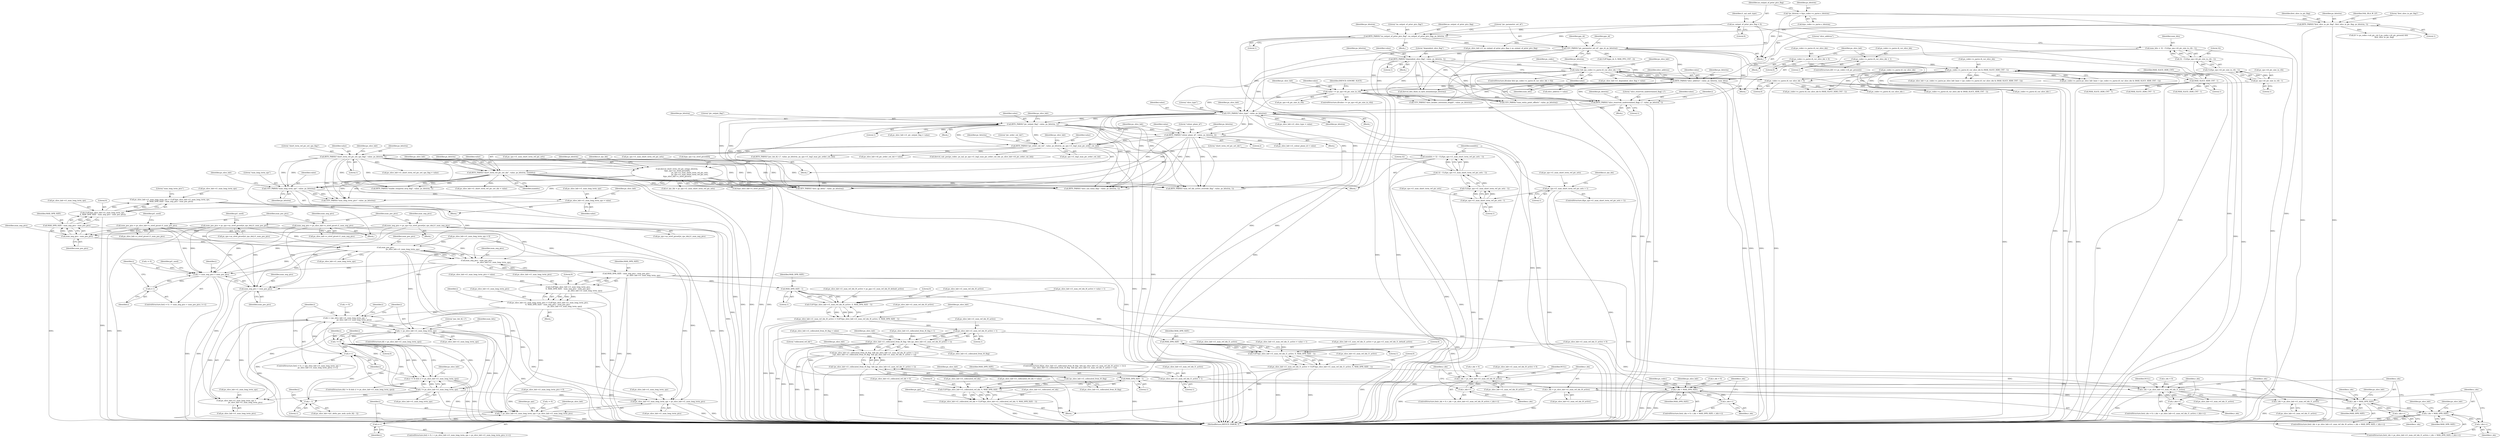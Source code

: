 digraph "0_Android_a1424724a00d62ac5efa0e27953eed66850d662f@integer" {
"1000843" [label="(Call,ps_slice_hdr->i1_num_long_term_sps = CLIP3(ps_slice_hdr->i1_num_long_term_sps,\n 0, MAX_DPB_SIZE - num_neg_pics - num_pos_pics))"];
"1000847" [label="(Call,CLIP3(ps_slice_hdr->i1_num_long_term_sps,\n 0, MAX_DPB_SIZE - num_neg_pics - num_pos_pics))"];
"1000838" [label="(Call,ps_slice_hdr->i1_num_long_term_sps = value)"];
"1000834" [label="(Call,UEV_PARSE(\"num_long_term_sps\", value, ps_bitstrm))"];
"1000734" [label="(Call,BITS_PARSE(\"short_term_ref_pic_set_idx\", value, ps_bitstrm, numbits))"];
"1000694" [label="(Call,BITS_PARSE(\"short_term_ref_pic_set_sps_flag\", value, ps_bitstrm, 1))"];
"1000682" [label="(Call,BITS_PARSE(\"pic_order_cnt_lsb\", value, ps_bitstrm, ps_sps->i1_log2_max_pic_order_cnt_lsb))"];
"1000637" [label="(Call,BITS_PARSE(\"pic_output_flag\", value, ps_bitstrm, 1))"];
"1000592" [label="(Call,UEV_PARSE(\"slice_type\", value, ps_bitstrm))"];
"1000587" [label="(Call,BITS_PARSE(\"slice_reserved_undetermined_flag[ i ]\", value, ps_bitstrm, 1))"];
"1000537" [label="(Call,value >= ps_sps->i4_pic_size_in_ctb)"];
"1000528" [label="(Call,BITS_PARSE(\"slice_address\", value, ps_bitstrm, num_bits))"];
"1000428" [label="(Call,value && (ps_codec->s_parse.i4_cur_slice_idx > 0))"];
"1000422" [label="(Call,BITS_PARSE(\"dependent_slice_flag\", value, ps_bitstrm, 1))"];
"1000209" [label="(Call,UEV_PARSE(\"pic_parameter_set_id\", pps_id, ps_bitstrm))"];
"1000204" [label="(Call,BITS_PARSE(\"no_output_of_prior_pics_flag\", no_output_of_prior_pics_flag, ps_bitstrm, 1))"];
"1000159" [label="(Call,no_output_of_prior_pics_flag = 0)"];
"1000190" [label="(Call,BITS_PARSE(\"first_slice_in_pic_flag\", first_slice_in_pic_flag, ps_bitstrm, 1))"];
"1000147" [label="(Call,*ps_bitstrm = &ps_codec->s_parse.s_bitstrm)"];
"1000430" [label="(Call,ps_codec->s_parse.i4_cur_slice_idx > 0)"];
"1000405" [label="(Call,ps_codec->s_parse.i4_cur_slice_idx & (MAX_SLICE_HDR_CNT - 1))"];
"1000375" [label="(Call,ps_codec->s_parse.i4_cur_slice_idx = 0)"];
"1000390" [label="(Call,ps_codec->s_parse.i4_cur_slice_idx = 1)"];
"1000411" [label="(Call,MAX_SLICE_HDR_CNT - 1)"];
"1000518" [label="(Call,num_bits = 32 - CLZ(ps_sps->i4_pic_size_in_ctb - 1))"];
"1000520" [label="(Call,32 - CLZ(ps_sps->i4_pic_size_in_ctb - 1))"];
"1000522" [label="(Call,CLZ(ps_sps->i4_pic_size_in_ctb - 1))"];
"1000523" [label="(Call,ps_sps->i4_pic_size_in_ctb - 1)"];
"1000659" [label="(Call,BITS_PARSE(\"colour_plane_id\", value, ps_bitstrm, 2))"];
"1000724" [label="(Call,numbits = 32 - CLZ(ps_sps->i1_num_short_term_ref_pic_sets - 1))"];
"1000726" [label="(Call,32 - CLZ(ps_sps->i1_num_short_term_ref_pic_sets - 1))"];
"1000728" [label="(Call,CLZ(ps_sps->i1_num_short_term_ref_pic_sets - 1))"];
"1000729" [label="(Call,ps_sps->i1_num_short_term_ref_pic_sets - 1)"];
"1000718" [label="(Call,ps_sps->i1_num_short_term_ref_pic_sets > 1)"];
"1000778" [label="(Call,ihevcd_short_term_ref_pic_set(ps_bitstrm,\n &ps_sps->as_stref_picset[0],\n                                              ps_sps->i1_num_short_term_ref_pic_sets,\n                                              ps_sps->i1_num_short_term_ref_pic_sets,\n &ps_slice_hdr->s_stref_picset))"];
"1000852" [label="(Call,MAX_DPB_SIZE - num_neg_pics - num_pos_pics)"];
"1000854" [label="(Call,num_neg_pics - num_pos_pics)"];
"1000801" [label="(Call,num_neg_pics = ps_slice_hdr->s_stref_picset.i1_num_neg_pics)"];
"1000749" [label="(Call,num_neg_pics = ps_sps->as_stref_picset[st_rps_idx].i1_num_neg_pics)"];
"1000808" [label="(Call,num_pos_pics = ps_slice_hdr->s_stref_picset.i1_num_pos_pics)"];
"1000758" [label="(Call,num_pos_pics = ps_sps->as_stref_picset[st_rps_idx].i1_num_pos_pics)"];
"1000879" [label="(Call,num_pos_pics -\n                                                            ps_slice_hdr->i1_num_long_term_sps)"];
"1000877" [label="(Call,num_neg_pics - num_pos_pics -\n                                                            ps_slice_hdr->i1_num_long_term_sps)"];
"1000875" [label="(Call,MAX_DPB_SIZE - num_neg_pics - num_pos_pics -\n                                                            ps_slice_hdr->i1_num_long_term_sps)"];
"1000870" [label="(Call,CLIP3(ps_slice_hdr->i1_num_long_term_pics,\n 0, MAX_DPB_SIZE - num_neg_pics - num_pos_pics -\n                                                            ps_slice_hdr->i1_num_long_term_sps))"];
"1000866" [label="(Call,ps_slice_hdr->i1_num_long_term_pics = CLIP3(ps_slice_hdr->i1_num_long_term_pics,\n 0, MAX_DPB_SIZE - num_neg_pics - num_pos_pics -\n                                                            ps_slice_hdr->i1_num_long_term_sps))"];
"1000888" [label="(Call,i < (ps_slice_hdr->i1_num_long_term_sps +\n                                ps_slice_hdr->i1_num_long_term_pics))"];
"1000901" [label="(Call,i < ps_slice_hdr->i1_num_long_term_sps)"];
"1000890" [label="(Call,ps_slice_hdr->i1_num_long_term_sps +\n                                ps_slice_hdr->i1_num_long_term_pics)"];
"1001010" [label="(Call,i != 0)"];
"1000897" [label="(Call,i++)"];
"1001009" [label="(Call,(i != 0) && (i != ps_slice_hdr->i1_num_long_term_sps))"];
"1001013" [label="(Call,i != ps_slice_hdr->i1_num_long_term_sps)"];
"1001029" [label="(Call,i - 1)"];
"1001055" [label="(Call,i < ps_slice_hdr->i1_num_long_term_sps + ps_slice_hdr->i1_num_long_term_pics)"];
"1001064" [label="(Call,i++)"];
"1001057" [label="(Call,ps_slice_hdr->i1_num_long_term_sps + ps_slice_hdr->i1_num_long_term_pics)"];
"1001245" [label="(Call,MAX_DPB_SIZE - 1)"];
"1001240" [label="(Call,CLIP3(ps_slice_hdr->i1_num_ref_idx_l0_active, 0, MAX_DPB_SIZE - 1))"];
"1001236" [label="(Call,ps_slice_hdr->i1_num_ref_idx_l0_active = CLIP3(ps_slice_hdr->i1_num_ref_idx_l0_active, 0, MAX_DPB_SIZE - 1))"];
"1001370" [label="(Call,ps_slice_hdr->i1_num_ref_idx_l0_active > 1)"];
"1001366" [label="(Call,ps_slice_hdr->i1_collocated_from_l0_flag  && (ps_slice_hdr->i1_num_ref_idx_l0_active > 1))"];
"1001365" [label="(Call,(ps_slice_hdr->i1_collocated_from_l0_flag  && (ps_slice_hdr->i1_num_ref_idx_l0_active > 1)) ||\n (!ps_slice_hdr->i1_collocated_from_l0_flag  && (ps_slice_hdr->i1_num_ref_idx_l1_active > 1)))"];
"1001376" [label="(Call,!ps_slice_hdr->i1_collocated_from_l0_flag)"];
"1001375" [label="(Call,!ps_slice_hdr->i1_collocated_from_l0_flag  && (ps_slice_hdr->i1_num_ref_idx_l1_active > 1))"];
"1002277" [label="(Call,r_idx < ps_slice_hdr->i1_num_ref_idx_l0_active)"];
"1002282" [label="(Call,r_idx++)"];
"1002319" [label="(Call,r_idx = ps_slice_hdr->i1_num_ref_idx_l0_active)"];
"1002324" [label="(Call,r_idx < MAX_DPB_SIZE)"];
"1002327" [label="(Call,r_idx++)"];
"1002403" [label="(Call,r_idx < MAX_DPB_SIZE)"];
"1002406" [label="(Call,r_idx++)"];
"1001257" [label="(Call,MAX_DPB_SIZE - 1)"];
"1001252" [label="(Call,CLIP3(ps_slice_hdr->i1_num_ref_idx_l1_active, 0, MAX_DPB_SIZE - 1))"];
"1001248" [label="(Call,ps_slice_hdr->i1_num_ref_idx_l1_active = CLIP3(ps_slice_hdr->i1_num_ref_idx_l1_active, 0, MAX_DPB_SIZE - 1))"];
"1001380" [label="(Call,ps_slice_hdr->i1_num_ref_idx_l1_active > 1)"];
"1002356" [label="(Call,r_idx < ps_slice_hdr->i1_num_ref_idx_l1_active)"];
"1002361" [label="(Call,r_idx++)"];
"1002398" [label="(Call,r_idx = ps_slice_hdr->i1_num_ref_idx_l1_active)"];
"1001404" [label="(Call,MAX_DPB_SIZE - 1)"];
"1001399" [label="(Call,CLIP3(ps_slice_hdr->i1_collocated_ref_idx, 0, MAX_DPB_SIZE - 1))"];
"1001395" [label="(Call,ps_slice_hdr->i1_collocated_ref_idx = CLIP3(ps_slice_hdr->i1_collocated_ref_idx, 0, MAX_DPB_SIZE - 1))"];
"1002152" [label="(Call,r_idx < MAX_DPB_SIZE)"];
"1002155" [label="(Call,r_idx++)"];
"1001036" [label="(Call,i < num_neg_pics + num_pos_pics)"];
"1001041" [label="(Call,i++)"];
"1001038" [label="(Call,num_neg_pics + num_pos_pics)"];
"1000639" [label="(Identifier,value)"];
"1000778" [label="(Call,ihevcd_short_term_ref_pic_set(ps_bitstrm,\n &ps_sps->as_stref_picset[0],\n                                              ps_sps->i1_num_short_term_ref_pic_sets,\n                                              ps_sps->i1_num_short_term_ref_pic_sets,\n &ps_slice_hdr->s_stref_picset))"];
"1000877" [label="(Call,num_neg_pics - num_pos_pics -\n                                                            ps_slice_hdr->i1_num_long_term_sps)"];
"1000901" [label="(Call,i < ps_slice_hdr->i1_num_long_term_sps)"];
"1000641" [label="(Literal,1)"];
"1000897" [label="(Call,i++)"];
"1000710" [label="(Block,)"];
"1000881" [label="(Call,ps_slice_hdr->i1_num_long_term_sps)"];
"1000717" [label="(ControlStructure,if(ps_sps->i1_num_short_term_ref_pic_sets > 1))"];
"1000866" [label="(Call,ps_slice_hdr->i1_num_long_term_pics = CLIP3(ps_slice_hdr->i1_num_long_term_pics,\n 0, MAX_DPB_SIZE - num_neg_pics - num_pos_pics -\n                                                            ps_slice_hdr->i1_num_long_term_sps))"];
"1000751" [label="(Call,ps_sps->as_stref_picset[st_rps_idx].i1_num_neg_pics)"];
"1000585" [label="(Identifier,i)"];
"1000198" [label="(Identifier,NAL_BLA_W_LP)"];
"1000838" [label="(Call,ps_slice_hdr->i1_num_long_term_sps = value)"];
"1002324" [label="(Call,r_idx < MAX_DPB_SIZE)"];
"1000870" [label="(Call,CLIP3(ps_slice_hdr->i1_num_long_term_pics,\n 0, MAX_DPB_SIZE - num_neg_pics - num_pos_pics -\n                                                            ps_slice_hdr->i1_num_long_term_sps))"];
"1000384" [label="(ControlStructure,if(0 == ps_codec->i4_pic_present))"];
"1000587" [label="(Call,BITS_PARSE(\"slice_reserved_undetermined_flag[ i ]\", value, ps_bitstrm, 1))"];
"1000749" [label="(Call,num_neg_pics = ps_sps->as_stref_picset[st_rps_idx].i1_num_neg_pics)"];
"1000876" [label="(Identifier,MAX_DPB_SIZE)"];
"1000427" [label="(ControlStructure,if(value && (ps_codec->s_parse.i4_cur_slice_idx > 0)))"];
"1000534" [label="(Identifier,slice_address)"];
"1001259" [label="(Literal,1)"];
"1000594" [label="(Identifier,value)"];
"1000796" [label="(Call,st_rps_idx = ps_sps->i1_num_short_term_ref_pic_sets)"];
"1000786" [label="(Call,ps_sps->i1_num_short_term_ref_pic_sets)"];
"1000888" [label="(Call,i < (ps_slice_hdr->i1_num_long_term_sps +\n                                ps_slice_hdr->i1_num_long_term_pics))"];
"1002274" [label="(Call,r_idx = 0)"];
"1001030" [label="(Identifier,i)"];
"1000857" [label="(Call,UEV_PARSE(\"num_long_term_pics\", value, ps_bitstrm))"];
"1000898" [label="(Identifier,i)"];
"1000855" [label="(Identifier,num_neg_pics)"];
"1000147" [label="(Call,*ps_bitstrm = &ps_codec->s_parse.s_bitstrm)"];
"1000148" [label="(Identifier,ps_bitstrm)"];
"1000536" [label="(ControlStructure,if(value >= ps_sps->i4_pic_size_in_ctb))"];
"1000845" [label="(Identifier,ps_slice_hdr)"];
"1001375" [label="(Call,!ps_slice_hdr->i1_collocated_from_l0_flag  && (ps_slice_hdr->i1_num_ref_idx_l1_active > 1))"];
"1001384" [label="(Literal,1)"];
"1000529" [label="(Literal,\"slice_address\")"];
"1000894" [label="(Call,ps_slice_hdr->i1_num_long_term_pics)"];
"1002319" [label="(Call,r_idx = ps_slice_hdr->i1_num_ref_idx_l0_active)"];
"1000758" [label="(Call,num_pos_pics = ps_sps->as_stref_picset[st_rps_idx].i1_num_pos_pics)"];
"1001337" [label="(Call,ps_slice_hdr->i1_collocated_ref_idx = 0)"];
"1000149" [label="(Call,&ps_codec->s_parse.s_bitstrm)"];
"1001053" [label="(Identifier,i)"];
"1002406" [label="(Call,r_idx++)"];
"1002403" [label="(Call,r_idx < MAX_DPB_SIZE)"];
"1001249" [label="(Call,ps_slice_hdr->i1_num_ref_idx_l1_active)"];
"1000733" [label="(Literal,1)"];
"1000191" [label="(Literal,\"first_slice_in_pic_flag\")"];
"1002617" [label="(MethodReturn,IHEVCD_ERROR_T)"];
"1001169" [label="(Call,BITS_PARSE(\"num_ref_idx_active_override_flag\", value, ps_bitstrm, 1))"];
"1002354" [label="(Identifier,r_idx)"];
"1002279" [label="(Call,ps_slice_hdr->i1_num_ref_idx_l0_active)"];
"1000663" [label="(Literal,2)"];
"1000886" [label="(Identifier,i)"];
"1000847" [label="(Call,CLIP3(ps_slice_hdr->i1_num_long_term_sps,\n 0, MAX_DPB_SIZE - num_neg_pics - num_pos_pics))"];
"1000735" [label="(Literal,\"short_term_ref_pic_set_idx\")"];
"1000164" [label="(Identifier,i1_nal_unit_type)"];
"1000554" [label="(Block,)"];
"1000539" [label="(Call,ps_sps->i4_pic_size_in_ctb)"];
"1002398" [label="(Call,r_idx = ps_slice_hdr->i1_num_ref_idx_l1_active)"];
"1001404" [label="(Call,MAX_DPB_SIZE - 1)"];
"1000426" [label="(Literal,1)"];
"1002326" [label="(Identifier,MAX_DPB_SIZE)"];
"1000852" [label="(Call,MAX_DPB_SIZE - num_neg_pics - num_pos_pics)"];
"1001022" [label="(Identifier,ps_slice_hdr)"];
"1002320" [label="(Identifier,r_idx)"];
"1001990" [label="(Call,UEV_PARSE(\"slice_header_extension_length\", value, ps_bitstrm))"];
"1000160" [label="(Identifier,no_output_of_prior_pics_flag)"];
"1000425" [label="(Identifier,ps_bitstrm)"];
"1000381" [label="(Literal,0)"];
"1000590" [label="(Identifier,ps_bitstrm)"];
"1001366" [label="(Call,ps_slice_hdr->i1_collocated_from_l0_flag  && (ps_slice_hdr->i1_num_ref_idx_l0_active > 1))"];
"1000211" [label="(Identifier,pps_id)"];
"1000677" [label="(Block,)"];
"1001038" [label="(Call,num_neg_pics + num_pos_pics)"];
"1002356" [label="(Call,r_idx < ps_slice_hdr->i1_num_ref_idx_l1_active)"];
"1001036" [label="(Call,i < num_neg_pics + num_pos_pics)"];
"1002214" [label="(Identifier,ps_codec)"];
"1002328" [label="(Identifier,r_idx)"];
"1000205" [label="(Literal,\"no_output_of_prior_pics_flag\")"];
"1000696" [label="(Identifier,value)"];
"1001240" [label="(Call,CLIP3(ps_slice_hdr->i1_num_ref_idx_l0_active, 0, MAX_DPB_SIZE - 1))"];
"1000391" [label="(Call,ps_codec->s_parse.i4_cur_slice_idx)"];
"1001377" [label="(Call,ps_slice_hdr->i1_collocated_from_l0_flag)"];
"1000501" [label="(Call,ps_slice_hdr->i1_no_output_of_prior_pics_flag = no_output_of_prior_pics_flag)"];
"1000697" [label="(Identifier,ps_bitstrm)"];
"1000422" [label="(Call,BITS_PARSE(\"dependent_slice_flag\", value, ps_bitstrm, 1))"];
"1000204" [label="(Call,BITS_PARSE(\"no_output_of_prior_pics_flag\", no_output_of_prior_pics_flag, ps_bitstrm, 1))"];
"1000431" [label="(Call,ps_codec->s_parse.i4_cur_slice_idx)"];
"1001381" [label="(Call,ps_slice_hdr->i1_num_ref_idx_l1_active)"];
"1000779" [label="(Identifier,ps_bitstrm)"];
"1001258" [label="(Identifier,MAX_DPB_SIZE)"];
"1000132" [label="(Block,)"];
"1000194" [label="(Literal,1)"];
"1000737" [label="(Identifier,ps_bitstrm)"];
"1001039" [label="(Identifier,num_neg_pics)"];
"1000436" [label="(Literal,0)"];
"1000397" [label="(Call,ps_slice_hdr = ps_codec->s_parse.ps_slice_hdr_base + (ps_codec->s_parse.i4_cur_slice_idx & (MAX_SLICE_HDR_CNT - 1)))"];
"1000406" [label="(Call,ps_codec->s_parse.i4_cur_slice_idx)"];
"1000842" [label="(Identifier,value)"];
"1001370" [label="(Call,ps_slice_hdr->i1_num_ref_idx_l0_active > 1)"];
"1002016" [label="(Call,ihevcd_bits_flush_to_byte_boundary(ps_bitstrm))"];
"1000530" [label="(Identifier,value)"];
"1001397" [label="(Identifier,ps_slice_hdr)"];
"1001256" [label="(Literal,0)"];
"1002149" [label="(Call,r_idx = 0)"];
"1000736" [label="(Identifier,value)"];
"1001396" [label="(Call,ps_slice_hdr->i1_collocated_ref_idx)"];
"1002434" [label="(Identifier,ps_slice_hdr)"];
"1000522" [label="(Call,CLZ(ps_sps->i4_pic_size_in_ctb - 1))"];
"1002155" [label="(Call,r_idx++)"];
"1002524" [label="(Call,MAX_SLICE_HDR_CNT - 1)"];
"1001070" [label="(Identifier,ps_slice_hdr)"];
"1001411" [label="(Identifier,ps_pps)"];
"1000375" [label="(Call,ps_codec->s_parse.i4_cur_slice_idx = 0)"];
"1000880" [label="(Identifier,num_pos_pics)"];
"1000532" [label="(Identifier,num_bits)"];
"1001367" [label="(Call,ps_slice_hdr->i1_collocated_from_l0_flag)"];
"1000644" [label="(Identifier,ps_slice_hdr)"];
"1001064" [label="(Call,i++)"];
"1001136" [label="(Call,ps_slice_hdr->i1_num_ref_idx_l0_active = 0)"];
"1000533" [label="(Call,slice_address = value)"];
"1001245" [label="(Call,MAX_DPB_SIZE - 1)"];
"1001078" [label="(Identifier,ps_sps)"];
"1001215" [label="(Call,ps_slice_hdr->i1_num_ref_idx_l0_active = ps_pps->i1_num_ref_idx_l0_default_active)"];
"1000203" [label="(Block,)"];
"1001141" [label="(Call,ps_slice_hdr->i1_num_ref_idx_l1_active = 0)"];
"1002353" [label="(Call,r_idx = 0)"];
"1001236" [label="(Call,ps_slice_hdr->i1_num_ref_idx_l0_active = CLIP3(ps_slice_hdr->i1_num_ref_idx_l0_active, 0, MAX_DPB_SIZE - 1))"];
"1000396" [label="(Literal,1)"];
"1000685" [label="(Identifier,ps_bitstrm)"];
"1000192" [label="(Identifier,first_slice_in_pic_flag)"];
"1000741" [label="(Identifier,ps_slice_hdr)"];
"1000792" [label="(Call,&ps_slice_hdr->s_stref_picset)"];
"1000729" [label="(Call,ps_sps->i1_num_short_term_ref_pic_sets - 1)"];
"1000889" [label="(Identifier,i)"];
"1002282" [label="(Call,r_idx++)"];
"1001262" [label="(Literal,0)"];
"1001168" [label="(Block,)"];
"1001041" [label="(Call,i++)"];
"1001399" [label="(Call,CLIP3(ps_slice_hdr->i1_collocated_ref_idx, 0, MAX_DPB_SIZE - 1))"];
"1000853" [label="(Identifier,MAX_DPB_SIZE)"];
"1000874" [label="(Literal,0)"];
"1001374" [label="(Literal,1)"];
"1000797" [label="(Identifier,st_rps_idx)"];
"1000214" [label="(Identifier,pps_id)"];
"1002357" [label="(Identifier,r_idx)"];
"1002334" [label="(Identifier,ps_slice_hdr)"];
"1000837" [label="(Identifier,ps_bitstrm)"];
"1001237" [label="(Call,ps_slice_hdr->i1_num_ref_idx_l0_active)"];
"1002400" [label="(Call,ps_slice_hdr->i1_num_ref_idx_l1_active)"];
"1000523" [label="(Call,ps_sps->i4_pic_size_in_ctb - 1)"];
"1001252" [label="(Call,CLIP3(ps_slice_hdr->i1_num_ref_idx_l1_active, 0, MAX_DPB_SIZE - 1))"];
"1001883" [label="(Call,UEV_PARSE(\"num_entry_point_offsets\", value, ps_bitstrm))"];
"1000848" [label="(Call,ps_slice_hdr->i1_num_long_term_sps)"];
"1001378" [label="(Identifier,ps_slice_hdr)"];
"1000428" [label="(Call,value && (ps_codec->s_parse.i4_cur_slice_idx > 0))"];
"1000208" [label="(Literal,1)"];
"1000719" [label="(Call,ps_sps->i1_num_short_term_ref_pic_sets)"];
"1002153" [label="(Identifier,r_idx)"];
"1001406" [label="(Literal,1)"];
"1000424" [label="(Identifier,value)"];
"1000642" [label="(Call,ps_slice_hdr->i1_pic_output_flag = value)"];
"1001380" [label="(Call,ps_slice_hdr->i1_num_ref_idx_l1_active > 1)"];
"1000284" [label="(Call,(0 != ps_codec->u4_pic_cnt || ps_codec->i4_pic_present) &&\n                    first_slice_in_pic_flag)"];
"1002278" [label="(Identifier,r_idx)"];
"1000768" [label="(Identifier,pi1_used)"];
"1000660" [label="(Literal,\"colour_plane_id\")"];
"1000159" [label="(Call,no_output_of_prior_pics_flag = 0)"];
"1001008" [label="(ControlStructure,if((i != 0) && (i != ps_slice_hdr->i1_num_long_term_sps)))"];
"1000725" [label="(Identifier,numbits)"];
"1000801" [label="(Call,num_neg_pics = ps_slice_hdr->s_stref_picset.i1_num_neg_pics)"];
"1001808" [label="(Call,MAX_SLICE_HDR_CNT - 1)"];
"1002273" [label="(ControlStructure,for(r_idx = 0; r_idx < ps_slice_hdr->i1_num_ref_idx_l0_active; r_idx++))"];
"1000430" [label="(Call,ps_codec->s_parse.i4_cur_slice_idx > 0)"];
"1000884" [label="(ControlStructure,for(i = 0; i < (ps_slice_hdr->i1_num_long_term_sps +\n                                ps_slice_hdr->i1_num_long_term_pics); i++))"];
"1000879" [label="(Call,num_pos_pics -\n                                                            ps_slice_hdr->i1_num_long_term_sps)"];
"1000659" [label="(Call,BITS_PARSE(\"colour_plane_id\", value, ps_bitstrm, 2))"];
"1000945" [label="(Call,BITS_PARSE(\"poc_lsb_lt[ i ]\", value, ps_bitstrm, ps_sps->i1_log2_max_pic_order_cnt_lsb))"];
"1002397" [label="(ControlStructure,for(r_idx = ps_slice_hdr->i1_num_ref_idx_l1_active; r_idx < MAX_DPB_SIZE; r_idx++))"];
"1000543" [label="(Identifier,IHEVCD_IGNORE_SLICE)"];
"1001246" [label="(Identifier,MAX_DPB_SIZE)"];
"1001364" [label="(ControlStructure,if((ps_slice_hdr->i1_collocated_from_l0_flag  && (ps_slice_hdr->i1_num_ref_idx_l0_active > 1)) ||\n (!ps_slice_hdr->i1_collocated_from_l0_flag  && (ps_slice_hdr->i1_num_ref_idx_l1_active > 1))))"];
"1000689" [label="(Call,ps_slice_hdr->i4_pic_order_cnt_lsb = value)"];
"1000212" [label="(Identifier,ps_bitstrm)"];
"1000777" [label="(Block,)"];
"1000596" [label="(Call,ps_slice_hdr->i1_slice_type = value)"];
"1001658" [label="(Call,ihevcd_calc_poc(ps_codec, ps_nal, ps_sps->i1_log2_max_pic_order_cnt_lsb, ps_slice_hdr->i4_pic_order_cnt_lsb))"];
"1000595" [label="(Identifier,ps_bitstrm)"];
"1000446" [label="(Call,MAX_SLICE_HDR_CNT - 1)"];
"1001031" [label="(Literal,1)"];
"1000728" [label="(Call,CLZ(ps_sps->i1_num_short_term_ref_pic_sets - 1))"];
"1000727" [label="(Literal,32)"];
"1000193" [label="(Identifier,ps_bitstrm)"];
"1000878" [label="(Identifier,num_neg_pics)"];
"1000909" [label="(Identifier,num_bits)"];
"1001253" [label="(Call,ps_slice_hdr->i1_num_ref_idx_l1_active)"];
"1000588" [label="(Literal,\"slice_reserved_undetermined_flag[ i ]\")"];
"1001371" [label="(Call,ps_slice_hdr->i1_num_ref_idx_l0_active)"];
"1000520" [label="(Call,32 - CLZ(ps_sps->i4_pic_size_in_ctb - 1))"];
"1000745" [label="(Identifier,st_rps_idx)"];
"1000759" [label="(Identifier,num_pos_pics)"];
"1000664" [label="(Call,ps_slice_hdr->i1_colour_plane_id = value)"];
"1000636" [label="(Block,)"];
"1000726" [label="(Call,32 - CLZ(ps_sps->i1_num_short_term_ref_pic_sets - 1))"];
"1002405" [label="(Identifier,MAX_DPB_SIZE)"];
"1000808" [label="(Call,num_pos_pics = ps_slice_hdr->s_stref_picset.i1_num_pos_pics)"];
"1001382" [label="(Identifier,ps_slice_hdr)"];
"1000429" [label="(Identifier,value)"];
"1000734" [label="(Call,BITS_PARSE(\"short_term_ref_pic_set_idx\", value, ps_bitstrm, numbits))"];
"1001037" [label="(Identifier,i)"];
"1000161" [label="(Literal,0)"];
"1000816" [label="(Identifier,pi1_used)"];
"1001009" [label="(Call,(i != 0) && (i != ps_slice_hdr->i1_num_long_term_sps))"];
"1000858" [label="(Literal,\"num_long_term_pics\")"];
"1001025" [label="(Call,ps_slice_hdr->ai1_delta_poc_msb_cycle_lt[i - 1])"];
"1001257" [label="(Call,MAX_DPB_SIZE - 1)"];
"1001365" [label="(Call,(ps_slice_hdr->i1_collocated_from_l0_flag  && (ps_slice_hdr->i1_num_ref_idx_l0_active > 1)) ||\n (!ps_slice_hdr->i1_collocated_from_l0_flag  && (ps_slice_hdr->i1_num_ref_idx_l1_active > 1)))"];
"1002399" [label="(Identifier,r_idx)"];
"1001106" [label="(Call,BITS_PARSE(\"slice_sao_luma_flag\", value, ps_bitstrm, 1))"];
"1001052" [label="(Call,i = 0)"];
"1000206" [label="(Identifier,no_output_of_prior_pics_flag)"];
"1001395" [label="(Call,ps_slice_hdr->i1_collocated_ref_idx = CLIP3(ps_slice_hdr->i1_collocated_ref_idx, 0, MAX_DPB_SIZE - 1))"];
"1000802" [label="(Identifier,num_neg_pics)"];
"1000411" [label="(Call,MAX_SLICE_HDR_CNT - 1)"];
"1000701" [label="(Identifier,ps_slice_hdr)"];
"1000640" [label="(Identifier,ps_bitstrm)"];
"1002361" [label="(Call,r_idx++)"];
"1001332" [label="(Call,ps_slice_hdr->i1_collocated_from_l0_flag = 1)"];
"1000686" [label="(Call,ps_sps->i1_log2_max_pic_order_cnt_lsb)"];
"1000376" [label="(Call,ps_codec->s_parse.i4_cur_slice_idx)"];
"1000885" [label="(Call,i = 0)"];
"1000209" [label="(Call,UEV_PARSE(\"pic_parameter_set_id\", pps_id, ps_bitstrm))"];
"1000900" [label="(ControlStructure,if(i < ps_slice_hdr->i1_num_long_term_sps))"];
"1000662" [label="(Identifier,ps_bitstrm)"];
"1000840" [label="(Identifier,ps_slice_hdr)"];
"1000750" [label="(Identifier,num_neg_pics)"];
"1002283" [label="(Identifier,r_idx)"];
"1001247" [label="(Literal,1)"];
"1000405" [label="(Call,ps_codec->s_parse.i4_cur_slice_idx & (MAX_SLICE_HDR_CNT - 1))"];
"1000398" [label="(Identifier,ps_slice_hdr)"];
"1001029" [label="(Call,i - 1)"];
"1000190" [label="(Call,BITS_PARSE(\"first_slice_in_pic_flag\", first_slice_in_pic_flag, ps_bitstrm, 1))"];
"1000867" [label="(Call,ps_slice_hdr->i1_num_long_term_pics)"];
"1001056" [label="(Identifier,i)"];
"1000413" [label="(Literal,1)"];
"1000810" [label="(Call,ps_slice_hdr->s_stref_picset.i1_num_pos_pics)"];
"1001040" [label="(Identifier,num_pos_pics)"];
"1000552" [label="(Identifier,ps_slice_hdr)"];
"1001359" [label="(Call,ps_slice_hdr->i1_collocated_from_l0_flag = value)"];
"1002362" [label="(Identifier,r_idx)"];
"1001011" [label="(Identifier,i)"];
"1000399" [label="(Call,ps_codec->s_parse.ps_slice_hdr_base + (ps_codec->s_parse.i4_cur_slice_idx & (MAX_SLICE_HDR_CNT - 1)))"];
"1001454" [label="(Call,SEV_PARSE(\"slice_qp_delta\", value, ps_bitstrm))"];
"1001206" [label="(Call,ps_slice_hdr->i1_num_ref_idx_l1_active = value + 1)"];
"1000598" [label="(Identifier,ps_slice_hdr)"];
"1000903" [label="(Call,ps_slice_hdr->i1_num_long_term_sps)"];
"1000586" [label="(Block,)"];
"1000390" [label="(Call,ps_codec->s_parse.i4_cur_slice_idx = 1)"];
"1000760" [label="(Call,ps_sps->as_stref_picset[st_rps_idx].i1_num_pos_pics)"];
"1000210" [label="(Literal,\"pic_parameter_set_id\")"];
"1000591" [label="(Literal,1)"];
"1001244" [label="(Literal,0)"];
"1001015" [label="(Call,ps_slice_hdr->i1_num_long_term_sps)"];
"1000875" [label="(Call,MAX_DPB_SIZE - num_neg_pics - num_pos_pics -\n                                                            ps_slice_hdr->i1_num_long_term_sps)"];
"1001065" [label="(Identifier,i)"];
"1002325" [label="(Identifier,r_idx)"];
"1001042" [label="(Identifier,i)"];
"1002407" [label="(Identifier,r_idx)"];
"1000637" [label="(Call,BITS_PARSE(\"pic_output_flag\", value, ps_bitstrm, 1))"];
"1001034" [label="(Identifier,i)"];
"1000839" [label="(Call,ps_slice_hdr->i1_num_long_term_sps)"];
"1000519" [label="(Identifier,num_bits)"];
"1000666" [label="(Identifier,ps_slice_hdr)"];
"1001241" [label="(Call,ps_slice_hdr->i1_num_ref_idx_l0_active)"];
"1001188" [label="(Call,ps_slice_hdr->i1_num_ref_idx_l0_active = value + 1)"];
"1002162" [label="(Identifier,ps_slice_hdr)"];
"1001248" [label="(Call,ps_slice_hdr->i1_num_ref_idx_l1_active = CLIP3(ps_slice_hdr->i1_num_ref_idx_l1_active, 0, MAX_DPB_SIZE - 1))"];
"1000809" [label="(Identifier,num_pos_pics)"];
"1000724" [label="(Call,numbits = 32 - CLZ(ps_sps->i1_num_short_term_ref_pic_sets - 1))"];
"1001055" [label="(Call,i < ps_slice_hdr->i1_num_long_term_sps + ps_slice_hdr->i1_num_long_term_pics)"];
"1000215" [label="(Call,CLIP3(pps_id, 0, MAX_PPS_CNT - 2))"];
"1000528" [label="(Call,BITS_PARSE(\"slice_address\", value, ps_bitstrm, num_bits))"];
"1000423" [label="(Literal,\"dependent_slice_flag\")"];
"1000890" [label="(Call,ps_slice_hdr->i1_num_long_term_sps +\n                                ps_slice_hdr->i1_num_long_term_pics)"];
"1000694" [label="(Call,BITS_PARSE(\"short_term_ref_pic_set_sps_flag\", value, ps_bitstrm, 1))"];
"1000524" [label="(Call,ps_sps->i4_pic_size_in_ctb)"];
"1000730" [label="(Call,ps_sps->i1_num_short_term_ref_pic_sets)"];
"1000835" [label="(Literal,\"num_long_term_sps\")"];
"1002277" [label="(Call,r_idx < ps_slice_hdr->i1_num_ref_idx_l0_active)"];
"1000421" [label="(Block,)"];
"1000722" [label="(Literal,1)"];
"1000902" [label="(Identifier,i)"];
"1001250" [label="(Identifier,ps_slice_hdr)"];
"1000851" [label="(Literal,0)"];
"1001081" [label="(Call,BITS_PARSE(\"enable_temporal_mvp_flag\", value, ps_bitstrm, 1))"];
"1000836" [label="(Identifier,value)"];
"1000683" [label="(Literal,\"pic_order_cnt_lsb\")"];
"1000844" [label="(Call,ps_slice_hdr->i1_num_long_term_sps)"];
"1000207" [label="(Identifier,ps_bitstrm)"];
"1001051" [label="(ControlStructure,for(i = 0; i < ps_slice_hdr->i1_num_long_term_sps + ps_slice_hdr->i1_num_long_term_pics; i++))"];
"1001033" [label="(Call,i = 0)"];
"1000738" [label="(Identifier,numbits)"];
"1001058" [label="(Call,ps_slice_hdr->i1_num_long_term_sps)"];
"1002321" [label="(Call,ps_slice_hdr->i1_num_ref_idx_l0_active)"];
"1002366" [label="(Identifier,NULL)"];
"1000527" [label="(Literal,1)"];
"1000682" [label="(Call,BITS_PARSE(\"pic_order_cnt_lsb\", value, ps_bitstrm, ps_sps->i1_log2_max_pic_order_cnt_lsb))"];
"1000439" [label="(Identifier,ps_codec)"];
"1000516" [label="(Block,)"];
"1001403" [label="(Literal,0)"];
"1000718" [label="(Call,ps_sps->i1_num_short_term_ref_pic_sets > 1)"];
"1000789" [label="(Call,ps_sps->i1_num_short_term_ref_pic_sets)"];
"1000593" [label="(Literal,\"slice_type\")"];
"1000843" [label="(Call,ps_slice_hdr->i1_num_long_term_sps = CLIP3(ps_slice_hdr->i1_num_long_term_sps,\n 0, MAX_DPB_SIZE - num_neg_pics - num_pos_pics))"];
"1001387" [label="(Literal,\"collocated_ref_idx\")"];
"1001376" [label="(Call,!ps_slice_hdr->i1_collocated_from_l0_flag)"];
"1000531" [label="(Identifier,ps_bitstrm)"];
"1000538" [label="(Identifier,value)"];
"1000854" [label="(Call,num_neg_pics - num_pos_pics)"];
"1001400" [label="(Call,ps_slice_hdr->i1_collocated_ref_idx)"];
"1000374" [label="(Block,)"];
"1000592" [label="(Call,UEV_PARSE(\"slice_type\", value, ps_bitstrm))"];
"1002318" [label="(ControlStructure,for(r_idx = ps_slice_hdr->i1_num_ref_idx_l0_active; r_idx < MAX_DPB_SIZE; r_idx++))"];
"1000723" [label="(Block,)"];
"1000861" [label="(Call,ps_slice_hdr->i1_num_long_term_pics = value)"];
"1000695" [label="(Literal,\"short_term_ref_pic_set_sps_flag\")"];
"1000440" [label="(Call,ps_codec->s_parse.i4_cur_slice_idx & (MAX_SLICE_HDR_CNT - 1))"];
"1002327" [label="(Call,r_idx++)"];
"1001771" [label="(Call,ps_codec->s_parse.i4_cur_slice_idx--)"];
"1002287" [label="(Identifier,NULL)"];
"1001013" [label="(Call,i != ps_slice_hdr->i1_num_long_term_sps)"];
"1000661" [label="(Identifier,value)"];
"1000698" [label="(Literal,1)"];
"1002152" [label="(Call,r_idx < MAX_DPB_SIZE)"];
"1001010" [label="(Call,i != 0)"];
"1000834" [label="(Call,UEV_PARSE(\"num_long_term_sps\", value, ps_bitstrm))"];
"1000699" [label="(Call,ps_slice_hdr->i1_short_term_ref_pic_set_sps_flag = value)"];
"1000946" [label="(Literal,\"poc_lsb_lt[ i ]\")"];
"1002404" [label="(Identifier,r_idx)"];
"1002148" [label="(ControlStructure,for(r_idx = 0; r_idx < MAX_DPB_SIZE; r_idx++))"];
"1000803" [label="(Call,ps_slice_hdr->s_stref_picset.i1_num_neg_pics)"];
"1000638" [label="(Literal,\"pic_output_flag\")"];
"1001057" [label="(Call,ps_slice_hdr->i1_num_long_term_sps + ps_slice_hdr->i1_num_long_term_pics)"];
"1000891" [label="(Call,ps_slice_hdr->i1_num_long_term_sps)"];
"1000521" [label="(Literal,32)"];
"1000570" [label="(Call,ps_slice_hdr->i1_num_long_term_pics = 0)"];
"1001046" [label="(Identifier,pi1_used)"];
"1000833" [label="(Block,)"];
"1000871" [label="(Call,ps_slice_hdr->i1_num_long_term_pics)"];
"1000739" [label="(Call,ps_slice_hdr->i1_short_term_ref_pic_set_idx = value)"];
"1002358" [label="(Call,ps_slice_hdr->i1_num_ref_idx_l1_active)"];
"1000565" [label="(Call,ps_slice_hdr->i1_num_long_term_sps = 0)"];
"1002352" [label="(ControlStructure,for(r_idx = 0; r_idx < ps_slice_hdr->i1_num_ref_idx_l1_active; r_idx++))"];
"1000589" [label="(Identifier,value)"];
"1002518" [label="(Call,ps_codec->s_parse.i4_cur_slice_idx & (MAX_SLICE_HDR_CNT - 1))"];
"1001229" [label="(Call,ps_slice_hdr->i1_num_ref_idx_l1_active = ps_pps->i1_num_ref_idx_l1_default_active)"];
"1000462" [label="(Identifier,ps_slice_hdr)"];
"1002156" [label="(Identifier,r_idx)"];
"1001405" [label="(Identifier,MAX_DPB_SIZE)"];
"1001061" [label="(Call,ps_slice_hdr->i1_num_long_term_pics)"];
"1000412" [label="(Identifier,MAX_SLICE_HDR_CNT)"];
"1001014" [label="(Identifier,i)"];
"1000780" [label="(Call,&ps_sps->as_stref_picset[0])"];
"1000658" [label="(Block,)"];
"1001012" [label="(Literal,0)"];
"1002413" [label="(Identifier,ps_slice_hdr)"];
"1000518" [label="(Call,num_bits = 32 - CLZ(ps_sps->i4_pic_size_in_ctb - 1))"];
"1000691" [label="(Identifier,ps_slice_hdr)"];
"1000537" [label="(Call,value >= ps_sps->i4_pic_size_in_ctb)"];
"1000856" [label="(Identifier,num_pos_pics)"];
"1000684" [label="(Identifier,value)"];
"1001712" [label="(Call,ps_codec->s_parse.i4_cur_slice_idx--)"];
"1000460" [label="(Call,ps_slice_hdr->i1_dependent_slice_flag = value)"];
"1001032" [label="(ControlStructure,for(i = 0; i < num_neg_pics + num_pos_pics; i++))"];
"1000826" [label="(Block,)"];
"1002154" [label="(Identifier,MAX_DPB_SIZE)"];
"1001390" [label="(Call,ps_slice_hdr->i1_collocated_ref_idx = value)"];
"1000843" -> "1000833"  [label="AST: "];
"1000843" -> "1000847"  [label="CFG: "];
"1000844" -> "1000843"  [label="AST: "];
"1000847" -> "1000843"  [label="AST: "];
"1000858" -> "1000843"  [label="CFG: "];
"1000843" -> "1002617"  [label="DDG: "];
"1000847" -> "1000843"  [label="DDG: "];
"1000847" -> "1000843"  [label="DDG: "];
"1000847" -> "1000843"  [label="DDG: "];
"1000843" -> "1000879"  [label="DDG: "];
"1000847" -> "1000852"  [label="CFG: "];
"1000848" -> "1000847"  [label="AST: "];
"1000851" -> "1000847"  [label="AST: "];
"1000852" -> "1000847"  [label="AST: "];
"1000847" -> "1002617"  [label="DDG: "];
"1000838" -> "1000847"  [label="DDG: "];
"1000852" -> "1000847"  [label="DDG: "];
"1000852" -> "1000847"  [label="DDG: "];
"1000838" -> "1000833"  [label="AST: "];
"1000838" -> "1000842"  [label="CFG: "];
"1000839" -> "1000838"  [label="AST: "];
"1000842" -> "1000838"  [label="AST: "];
"1000845" -> "1000838"  [label="CFG: "];
"1000834" -> "1000838"  [label="DDG: "];
"1000834" -> "1000833"  [label="AST: "];
"1000834" -> "1000837"  [label="CFG: "];
"1000835" -> "1000834"  [label="AST: "];
"1000836" -> "1000834"  [label="AST: "];
"1000837" -> "1000834"  [label="AST: "];
"1000840" -> "1000834"  [label="CFG: "];
"1000834" -> "1002617"  [label="DDG: "];
"1000734" -> "1000834"  [label="DDG: "];
"1000734" -> "1000834"  [label="DDG: "];
"1000694" -> "1000834"  [label="DDG: "];
"1000694" -> "1000834"  [label="DDG: "];
"1000778" -> "1000834"  [label="DDG: "];
"1000834" -> "1000857"  [label="DDG: "];
"1000834" -> "1000857"  [label="DDG: "];
"1000734" -> "1000723"  [label="AST: "];
"1000734" -> "1000738"  [label="CFG: "];
"1000735" -> "1000734"  [label="AST: "];
"1000736" -> "1000734"  [label="AST: "];
"1000737" -> "1000734"  [label="AST: "];
"1000738" -> "1000734"  [label="AST: "];
"1000741" -> "1000734"  [label="CFG: "];
"1000734" -> "1002617"  [label="DDG: "];
"1000734" -> "1002617"  [label="DDG: "];
"1000694" -> "1000734"  [label="DDG: "];
"1000694" -> "1000734"  [label="DDG: "];
"1000724" -> "1000734"  [label="DDG: "];
"1000734" -> "1000739"  [label="DDG: "];
"1000734" -> "1000857"  [label="DDG: "];
"1000734" -> "1000857"  [label="DDG: "];
"1000734" -> "1001081"  [label="DDG: "];
"1000734" -> "1001081"  [label="DDG: "];
"1000734" -> "1001106"  [label="DDG: "];
"1000734" -> "1001106"  [label="DDG: "];
"1000734" -> "1001169"  [label="DDG: "];
"1000734" -> "1001169"  [label="DDG: "];
"1000734" -> "1001454"  [label="DDG: "];
"1000734" -> "1001454"  [label="DDG: "];
"1000694" -> "1000677"  [label="AST: "];
"1000694" -> "1000698"  [label="CFG: "];
"1000695" -> "1000694"  [label="AST: "];
"1000696" -> "1000694"  [label="AST: "];
"1000697" -> "1000694"  [label="AST: "];
"1000698" -> "1000694"  [label="AST: "];
"1000701" -> "1000694"  [label="CFG: "];
"1000694" -> "1002617"  [label="DDG: "];
"1000682" -> "1000694"  [label="DDG: "];
"1000682" -> "1000694"  [label="DDG: "];
"1000694" -> "1000699"  [label="DDG: "];
"1000694" -> "1000778"  [label="DDG: "];
"1000694" -> "1000857"  [label="DDG: "];
"1000694" -> "1000857"  [label="DDG: "];
"1000694" -> "1001081"  [label="DDG: "];
"1000694" -> "1001081"  [label="DDG: "];
"1000694" -> "1001106"  [label="DDG: "];
"1000694" -> "1001106"  [label="DDG: "];
"1000694" -> "1001169"  [label="DDG: "];
"1000694" -> "1001169"  [label="DDG: "];
"1000694" -> "1001454"  [label="DDG: "];
"1000694" -> "1001454"  [label="DDG: "];
"1000682" -> "1000677"  [label="AST: "];
"1000682" -> "1000686"  [label="CFG: "];
"1000683" -> "1000682"  [label="AST: "];
"1000684" -> "1000682"  [label="AST: "];
"1000685" -> "1000682"  [label="AST: "];
"1000686" -> "1000682"  [label="AST: "];
"1000691" -> "1000682"  [label="CFG: "];
"1000682" -> "1002617"  [label="DDG: "];
"1000682" -> "1002617"  [label="DDG: "];
"1000637" -> "1000682"  [label="DDG: "];
"1000637" -> "1000682"  [label="DDG: "];
"1000659" -> "1000682"  [label="DDG: "];
"1000659" -> "1000682"  [label="DDG: "];
"1000592" -> "1000682"  [label="DDG: "];
"1000592" -> "1000682"  [label="DDG: "];
"1000682" -> "1000689"  [label="DDG: "];
"1000682" -> "1000945"  [label="DDG: "];
"1000682" -> "1001658"  [label="DDG: "];
"1000637" -> "1000636"  [label="AST: "];
"1000637" -> "1000641"  [label="CFG: "];
"1000638" -> "1000637"  [label="AST: "];
"1000639" -> "1000637"  [label="AST: "];
"1000640" -> "1000637"  [label="AST: "];
"1000641" -> "1000637"  [label="AST: "];
"1000644" -> "1000637"  [label="CFG: "];
"1000637" -> "1002617"  [label="DDG: "];
"1000592" -> "1000637"  [label="DDG: "];
"1000592" -> "1000637"  [label="DDG: "];
"1000637" -> "1000642"  [label="DDG: "];
"1000637" -> "1000659"  [label="DDG: "];
"1000637" -> "1000659"  [label="DDG: "];
"1000637" -> "1001106"  [label="DDG: "];
"1000637" -> "1001106"  [label="DDG: "];
"1000637" -> "1001169"  [label="DDG: "];
"1000637" -> "1001169"  [label="DDG: "];
"1000637" -> "1001454"  [label="DDG: "];
"1000637" -> "1001454"  [label="DDG: "];
"1000592" -> "1000554"  [label="AST: "];
"1000592" -> "1000595"  [label="CFG: "];
"1000593" -> "1000592"  [label="AST: "];
"1000594" -> "1000592"  [label="AST: "];
"1000595" -> "1000592"  [label="AST: "];
"1000598" -> "1000592"  [label="CFG: "];
"1000592" -> "1002617"  [label="DDG: "];
"1000592" -> "1002617"  [label="DDG: "];
"1000587" -> "1000592"  [label="DDG: "];
"1000587" -> "1000592"  [label="DDG: "];
"1000537" -> "1000592"  [label="DDG: "];
"1000428" -> "1000592"  [label="DDG: "];
"1000528" -> "1000592"  [label="DDG: "];
"1000422" -> "1000592"  [label="DDG: "];
"1000209" -> "1000592"  [label="DDG: "];
"1000592" -> "1000596"  [label="DDG: "];
"1000592" -> "1000659"  [label="DDG: "];
"1000592" -> "1000659"  [label="DDG: "];
"1000592" -> "1001106"  [label="DDG: "];
"1000592" -> "1001106"  [label="DDG: "];
"1000592" -> "1001169"  [label="DDG: "];
"1000592" -> "1001169"  [label="DDG: "];
"1000592" -> "1001454"  [label="DDG: "];
"1000592" -> "1001454"  [label="DDG: "];
"1000587" -> "1000586"  [label="AST: "];
"1000587" -> "1000591"  [label="CFG: "];
"1000588" -> "1000587"  [label="AST: "];
"1000589" -> "1000587"  [label="AST: "];
"1000590" -> "1000587"  [label="AST: "];
"1000591" -> "1000587"  [label="AST: "];
"1000585" -> "1000587"  [label="CFG: "];
"1000587" -> "1002617"  [label="DDG: "];
"1000537" -> "1000587"  [label="DDG: "];
"1000428" -> "1000587"  [label="DDG: "];
"1000528" -> "1000587"  [label="DDG: "];
"1000422" -> "1000587"  [label="DDG: "];
"1000209" -> "1000587"  [label="DDG: "];
"1000537" -> "1000536"  [label="AST: "];
"1000537" -> "1000539"  [label="CFG: "];
"1000538" -> "1000537"  [label="AST: "];
"1000539" -> "1000537"  [label="AST: "];
"1000543" -> "1000537"  [label="CFG: "];
"1000552" -> "1000537"  [label="CFG: "];
"1000537" -> "1002617"  [label="DDG: "];
"1000537" -> "1002617"  [label="DDG: "];
"1000537" -> "1002617"  [label="DDG: "];
"1000528" -> "1000537"  [label="DDG: "];
"1000523" -> "1000537"  [label="DDG: "];
"1000537" -> "1001883"  [label="DDG: "];
"1000537" -> "1001990"  [label="DDG: "];
"1000528" -> "1000516"  [label="AST: "];
"1000528" -> "1000532"  [label="CFG: "];
"1000529" -> "1000528"  [label="AST: "];
"1000530" -> "1000528"  [label="AST: "];
"1000531" -> "1000528"  [label="AST: "];
"1000532" -> "1000528"  [label="AST: "];
"1000534" -> "1000528"  [label="CFG: "];
"1000528" -> "1002617"  [label="DDG: "];
"1000528" -> "1002617"  [label="DDG: "];
"1000528" -> "1002617"  [label="DDG: "];
"1000428" -> "1000528"  [label="DDG: "];
"1000422" -> "1000528"  [label="DDG: "];
"1000209" -> "1000528"  [label="DDG: "];
"1000518" -> "1000528"  [label="DDG: "];
"1000528" -> "1000533"  [label="DDG: "];
"1000528" -> "1001883"  [label="DDG: "];
"1000528" -> "1001990"  [label="DDG: "];
"1000528" -> "1002016"  [label="DDG: "];
"1000428" -> "1000427"  [label="AST: "];
"1000428" -> "1000429"  [label="CFG: "];
"1000428" -> "1000430"  [label="CFG: "];
"1000429" -> "1000428"  [label="AST: "];
"1000430" -> "1000428"  [label="AST: "];
"1000439" -> "1000428"  [label="CFG: "];
"1000462" -> "1000428"  [label="CFG: "];
"1000428" -> "1002617"  [label="DDG: "];
"1000428" -> "1002617"  [label="DDG: "];
"1000422" -> "1000428"  [label="DDG: "];
"1000430" -> "1000428"  [label="DDG: "];
"1000430" -> "1000428"  [label="DDG: "];
"1000428" -> "1000460"  [label="DDG: "];
"1000428" -> "1001883"  [label="DDG: "];
"1000428" -> "1001990"  [label="DDG: "];
"1000422" -> "1000421"  [label="AST: "];
"1000422" -> "1000426"  [label="CFG: "];
"1000423" -> "1000422"  [label="AST: "];
"1000424" -> "1000422"  [label="AST: "];
"1000425" -> "1000422"  [label="AST: "];
"1000426" -> "1000422"  [label="AST: "];
"1000429" -> "1000422"  [label="CFG: "];
"1000422" -> "1002617"  [label="DDG: "];
"1000422" -> "1002617"  [label="DDG: "];
"1000209" -> "1000422"  [label="DDG: "];
"1000422" -> "1001883"  [label="DDG: "];
"1000422" -> "1001990"  [label="DDG: "];
"1000422" -> "1002016"  [label="DDG: "];
"1000209" -> "1000132"  [label="AST: "];
"1000209" -> "1000212"  [label="CFG: "];
"1000210" -> "1000209"  [label="AST: "];
"1000211" -> "1000209"  [label="AST: "];
"1000212" -> "1000209"  [label="AST: "];
"1000214" -> "1000209"  [label="CFG: "];
"1000209" -> "1002617"  [label="DDG: "];
"1000209" -> "1002617"  [label="DDG: "];
"1000204" -> "1000209"  [label="DDG: "];
"1000190" -> "1000209"  [label="DDG: "];
"1000209" -> "1000215"  [label="DDG: "];
"1000209" -> "1001883"  [label="DDG: "];
"1000209" -> "1001990"  [label="DDG: "];
"1000209" -> "1002016"  [label="DDG: "];
"1000204" -> "1000203"  [label="AST: "];
"1000204" -> "1000208"  [label="CFG: "];
"1000205" -> "1000204"  [label="AST: "];
"1000206" -> "1000204"  [label="AST: "];
"1000207" -> "1000204"  [label="AST: "];
"1000208" -> "1000204"  [label="AST: "];
"1000210" -> "1000204"  [label="CFG: "];
"1000204" -> "1002617"  [label="DDG: "];
"1000204" -> "1002617"  [label="DDG: "];
"1000159" -> "1000204"  [label="DDG: "];
"1000190" -> "1000204"  [label="DDG: "];
"1000204" -> "1000501"  [label="DDG: "];
"1000159" -> "1000132"  [label="AST: "];
"1000159" -> "1000161"  [label="CFG: "];
"1000160" -> "1000159"  [label="AST: "];
"1000161" -> "1000159"  [label="AST: "];
"1000164" -> "1000159"  [label="CFG: "];
"1000159" -> "1002617"  [label="DDG: "];
"1000159" -> "1000501"  [label="DDG: "];
"1000190" -> "1000132"  [label="AST: "];
"1000190" -> "1000194"  [label="CFG: "];
"1000191" -> "1000190"  [label="AST: "];
"1000192" -> "1000190"  [label="AST: "];
"1000193" -> "1000190"  [label="AST: "];
"1000194" -> "1000190"  [label="AST: "];
"1000198" -> "1000190"  [label="CFG: "];
"1000190" -> "1002617"  [label="DDG: "];
"1000190" -> "1002617"  [label="DDG: "];
"1000147" -> "1000190"  [label="DDG: "];
"1000190" -> "1000284"  [label="DDG: "];
"1000147" -> "1000132"  [label="AST: "];
"1000147" -> "1000149"  [label="CFG: "];
"1000148" -> "1000147"  [label="AST: "];
"1000149" -> "1000147"  [label="AST: "];
"1000160" -> "1000147"  [label="CFG: "];
"1000147" -> "1002617"  [label="DDG: "];
"1000147" -> "1002617"  [label="DDG: "];
"1000430" -> "1000436"  [label="CFG: "];
"1000431" -> "1000430"  [label="AST: "];
"1000436" -> "1000430"  [label="AST: "];
"1000430" -> "1002617"  [label="DDG: "];
"1000405" -> "1000430"  [label="DDG: "];
"1000430" -> "1000440"  [label="DDG: "];
"1000430" -> "1001712"  [label="DDG: "];
"1000430" -> "1001771"  [label="DDG: "];
"1000430" -> "1002518"  [label="DDG: "];
"1000405" -> "1000399"  [label="AST: "];
"1000405" -> "1000411"  [label="CFG: "];
"1000406" -> "1000405"  [label="AST: "];
"1000411" -> "1000405"  [label="AST: "];
"1000399" -> "1000405"  [label="CFG: "];
"1000405" -> "1002617"  [label="DDG: "];
"1000405" -> "1002617"  [label="DDG: "];
"1000405" -> "1000397"  [label="DDG: "];
"1000405" -> "1000397"  [label="DDG: "];
"1000405" -> "1000399"  [label="DDG: "];
"1000405" -> "1000399"  [label="DDG: "];
"1000375" -> "1000405"  [label="DDG: "];
"1000390" -> "1000405"  [label="DDG: "];
"1000411" -> "1000405"  [label="DDG: "];
"1000411" -> "1000405"  [label="DDG: "];
"1000405" -> "1000440"  [label="DDG: "];
"1000405" -> "1001712"  [label="DDG: "];
"1000405" -> "1001771"  [label="DDG: "];
"1000405" -> "1002518"  [label="DDG: "];
"1000375" -> "1000374"  [label="AST: "];
"1000375" -> "1000381"  [label="CFG: "];
"1000376" -> "1000375"  [label="AST: "];
"1000381" -> "1000375"  [label="AST: "];
"1000398" -> "1000375"  [label="CFG: "];
"1000390" -> "1000384"  [label="AST: "];
"1000390" -> "1000396"  [label="CFG: "];
"1000391" -> "1000390"  [label="AST: "];
"1000396" -> "1000390"  [label="AST: "];
"1000398" -> "1000390"  [label="CFG: "];
"1000411" -> "1000413"  [label="CFG: "];
"1000412" -> "1000411"  [label="AST: "];
"1000413" -> "1000411"  [label="AST: "];
"1000411" -> "1002617"  [label="DDG: "];
"1000411" -> "1000446"  [label="DDG: "];
"1000411" -> "1001808"  [label="DDG: "];
"1000411" -> "1002524"  [label="DDG: "];
"1000518" -> "1000516"  [label="AST: "];
"1000518" -> "1000520"  [label="CFG: "];
"1000519" -> "1000518"  [label="AST: "];
"1000520" -> "1000518"  [label="AST: "];
"1000529" -> "1000518"  [label="CFG: "];
"1000518" -> "1002617"  [label="DDG: "];
"1000520" -> "1000518"  [label="DDG: "];
"1000520" -> "1000518"  [label="DDG: "];
"1000520" -> "1000522"  [label="CFG: "];
"1000521" -> "1000520"  [label="AST: "];
"1000522" -> "1000520"  [label="AST: "];
"1000520" -> "1002617"  [label="DDG: "];
"1000522" -> "1000520"  [label="DDG: "];
"1000522" -> "1000523"  [label="CFG: "];
"1000523" -> "1000522"  [label="AST: "];
"1000522" -> "1002617"  [label="DDG: "];
"1000523" -> "1000522"  [label="DDG: "];
"1000523" -> "1000522"  [label="DDG: "];
"1000523" -> "1000527"  [label="CFG: "];
"1000524" -> "1000523"  [label="AST: "];
"1000527" -> "1000523"  [label="AST: "];
"1000659" -> "1000658"  [label="AST: "];
"1000659" -> "1000663"  [label="CFG: "];
"1000660" -> "1000659"  [label="AST: "];
"1000661" -> "1000659"  [label="AST: "];
"1000662" -> "1000659"  [label="AST: "];
"1000663" -> "1000659"  [label="AST: "];
"1000666" -> "1000659"  [label="CFG: "];
"1000659" -> "1002617"  [label="DDG: "];
"1000659" -> "1000664"  [label="DDG: "];
"1000659" -> "1001106"  [label="DDG: "];
"1000659" -> "1001106"  [label="DDG: "];
"1000659" -> "1001169"  [label="DDG: "];
"1000659" -> "1001169"  [label="DDG: "];
"1000659" -> "1001454"  [label="DDG: "];
"1000659" -> "1001454"  [label="DDG: "];
"1000724" -> "1000723"  [label="AST: "];
"1000724" -> "1000726"  [label="CFG: "];
"1000725" -> "1000724"  [label="AST: "];
"1000726" -> "1000724"  [label="AST: "];
"1000735" -> "1000724"  [label="CFG: "];
"1000724" -> "1002617"  [label="DDG: "];
"1000726" -> "1000724"  [label="DDG: "];
"1000726" -> "1000724"  [label="DDG: "];
"1000726" -> "1000728"  [label="CFG: "];
"1000727" -> "1000726"  [label="AST: "];
"1000728" -> "1000726"  [label="AST: "];
"1000726" -> "1002617"  [label="DDG: "];
"1000728" -> "1000726"  [label="DDG: "];
"1000728" -> "1000729"  [label="CFG: "];
"1000729" -> "1000728"  [label="AST: "];
"1000728" -> "1002617"  [label="DDG: "];
"1000729" -> "1000728"  [label="DDG: "];
"1000729" -> "1000728"  [label="DDG: "];
"1000729" -> "1000733"  [label="CFG: "];
"1000730" -> "1000729"  [label="AST: "];
"1000733" -> "1000729"  [label="AST: "];
"1000729" -> "1002617"  [label="DDG: "];
"1000718" -> "1000729"  [label="DDG: "];
"1000718" -> "1000717"  [label="AST: "];
"1000718" -> "1000722"  [label="CFG: "];
"1000719" -> "1000718"  [label="AST: "];
"1000722" -> "1000718"  [label="AST: "];
"1000725" -> "1000718"  [label="CFG: "];
"1000745" -> "1000718"  [label="CFG: "];
"1000718" -> "1002617"  [label="DDG: "];
"1000718" -> "1002617"  [label="DDG: "];
"1000778" -> "1000777"  [label="AST: "];
"1000778" -> "1000792"  [label="CFG: "];
"1000779" -> "1000778"  [label="AST: "];
"1000780" -> "1000778"  [label="AST: "];
"1000786" -> "1000778"  [label="AST: "];
"1000789" -> "1000778"  [label="AST: "];
"1000792" -> "1000778"  [label="AST: "];
"1000797" -> "1000778"  [label="CFG: "];
"1000778" -> "1002617"  [label="DDG: "];
"1000778" -> "1002617"  [label="DDG: "];
"1000778" -> "1002617"  [label="DDG: "];
"1000778" -> "1000796"  [label="DDG: "];
"1000778" -> "1000857"  [label="DDG: "];
"1000778" -> "1001081"  [label="DDG: "];
"1000778" -> "1001106"  [label="DDG: "];
"1000778" -> "1001169"  [label="DDG: "];
"1000778" -> "1001454"  [label="DDG: "];
"1000852" -> "1000854"  [label="CFG: "];
"1000853" -> "1000852"  [label="AST: "];
"1000854" -> "1000852"  [label="AST: "];
"1000852" -> "1002617"  [label="DDG: "];
"1000854" -> "1000852"  [label="DDG: "];
"1000854" -> "1000852"  [label="DDG: "];
"1000852" -> "1000875"  [label="DDG: "];
"1000854" -> "1000856"  [label="CFG: "];
"1000855" -> "1000854"  [label="AST: "];
"1000856" -> "1000854"  [label="AST: "];
"1000801" -> "1000854"  [label="DDG: "];
"1000749" -> "1000854"  [label="DDG: "];
"1000808" -> "1000854"  [label="DDG: "];
"1000758" -> "1000854"  [label="DDG: "];
"1000854" -> "1000877"  [label="DDG: "];
"1000854" -> "1000879"  [label="DDG: "];
"1000801" -> "1000777"  [label="AST: "];
"1000801" -> "1000803"  [label="CFG: "];
"1000802" -> "1000801"  [label="AST: "];
"1000803" -> "1000801"  [label="AST: "];
"1000809" -> "1000801"  [label="CFG: "];
"1000801" -> "1002617"  [label="DDG: "];
"1000801" -> "1000877"  [label="DDG: "];
"1000801" -> "1001036"  [label="DDG: "];
"1000801" -> "1001038"  [label="DDG: "];
"1000749" -> "1000710"  [label="AST: "];
"1000749" -> "1000751"  [label="CFG: "];
"1000750" -> "1000749"  [label="AST: "];
"1000751" -> "1000749"  [label="AST: "];
"1000759" -> "1000749"  [label="CFG: "];
"1000749" -> "1002617"  [label="DDG: "];
"1000749" -> "1000877"  [label="DDG: "];
"1000749" -> "1001036"  [label="DDG: "];
"1000749" -> "1001038"  [label="DDG: "];
"1000808" -> "1000777"  [label="AST: "];
"1000808" -> "1000810"  [label="CFG: "];
"1000809" -> "1000808"  [label="AST: "];
"1000810" -> "1000808"  [label="AST: "];
"1000816" -> "1000808"  [label="CFG: "];
"1000808" -> "1002617"  [label="DDG: "];
"1000808" -> "1000879"  [label="DDG: "];
"1000808" -> "1001036"  [label="DDG: "];
"1000808" -> "1001038"  [label="DDG: "];
"1000758" -> "1000710"  [label="AST: "];
"1000758" -> "1000760"  [label="CFG: "];
"1000759" -> "1000758"  [label="AST: "];
"1000760" -> "1000758"  [label="AST: "];
"1000768" -> "1000758"  [label="CFG: "];
"1000758" -> "1002617"  [label="DDG: "];
"1000758" -> "1000879"  [label="DDG: "];
"1000758" -> "1001036"  [label="DDG: "];
"1000758" -> "1001038"  [label="DDG: "];
"1000879" -> "1000877"  [label="AST: "];
"1000879" -> "1000881"  [label="CFG: "];
"1000880" -> "1000879"  [label="AST: "];
"1000881" -> "1000879"  [label="AST: "];
"1000877" -> "1000879"  [label="CFG: "];
"1000879" -> "1000877"  [label="DDG: "];
"1000879" -> "1000877"  [label="DDG: "];
"1000565" -> "1000879"  [label="DDG: "];
"1000879" -> "1000888"  [label="DDG: "];
"1000879" -> "1000890"  [label="DDG: "];
"1000879" -> "1000901"  [label="DDG: "];
"1000879" -> "1001036"  [label="DDG: "];
"1000879" -> "1001038"  [label="DDG: "];
"1000879" -> "1001055"  [label="DDG: "];
"1000879" -> "1001057"  [label="DDG: "];
"1000877" -> "1000875"  [label="AST: "];
"1000878" -> "1000877"  [label="AST: "];
"1000875" -> "1000877"  [label="CFG: "];
"1000877" -> "1002617"  [label="DDG: "];
"1000877" -> "1000875"  [label="DDG: "];
"1000877" -> "1000875"  [label="DDG: "];
"1000877" -> "1001036"  [label="DDG: "];
"1000877" -> "1001038"  [label="DDG: "];
"1000875" -> "1000870"  [label="AST: "];
"1000876" -> "1000875"  [label="AST: "];
"1000870" -> "1000875"  [label="CFG: "];
"1000875" -> "1002617"  [label="DDG: "];
"1000875" -> "1002617"  [label="DDG: "];
"1000875" -> "1000870"  [label="DDG: "];
"1000875" -> "1000870"  [label="DDG: "];
"1000875" -> "1001245"  [label="DDG: "];
"1000875" -> "1002152"  [label="DDG: "];
"1000875" -> "1002324"  [label="DDG: "];
"1000870" -> "1000866"  [label="AST: "];
"1000871" -> "1000870"  [label="AST: "];
"1000874" -> "1000870"  [label="AST: "];
"1000866" -> "1000870"  [label="CFG: "];
"1000870" -> "1002617"  [label="DDG: "];
"1000870" -> "1000866"  [label="DDG: "];
"1000870" -> "1000866"  [label="DDG: "];
"1000870" -> "1000866"  [label="DDG: "];
"1000861" -> "1000870"  [label="DDG: "];
"1000866" -> "1000826"  [label="AST: "];
"1000867" -> "1000866"  [label="AST: "];
"1000886" -> "1000866"  [label="CFG: "];
"1000866" -> "1002617"  [label="DDG: "];
"1000866" -> "1000888"  [label="DDG: "];
"1000866" -> "1000890"  [label="DDG: "];
"1000866" -> "1001055"  [label="DDG: "];
"1000866" -> "1001057"  [label="DDG: "];
"1000888" -> "1000884"  [label="AST: "];
"1000888" -> "1000890"  [label="CFG: "];
"1000889" -> "1000888"  [label="AST: "];
"1000890" -> "1000888"  [label="AST: "];
"1000902" -> "1000888"  [label="CFG: "];
"1001034" -> "1000888"  [label="CFG: "];
"1000888" -> "1002617"  [label="DDG: "];
"1000888" -> "1002617"  [label="DDG: "];
"1000885" -> "1000888"  [label="DDG: "];
"1000897" -> "1000888"  [label="DDG: "];
"1001013" -> "1000888"  [label="DDG: "];
"1000901" -> "1000888"  [label="DDG: "];
"1000888" -> "1000901"  [label="DDG: "];
"1000901" -> "1000900"  [label="AST: "];
"1000901" -> "1000903"  [label="CFG: "];
"1000902" -> "1000901"  [label="AST: "];
"1000903" -> "1000901"  [label="AST: "];
"1000909" -> "1000901"  [label="CFG: "];
"1000946" -> "1000901"  [label="CFG: "];
"1000901" -> "1002617"  [label="DDG: "];
"1000901" -> "1000890"  [label="DDG: "];
"1001013" -> "1000901"  [label="DDG: "];
"1000901" -> "1001010"  [label="DDG: "];
"1000901" -> "1001013"  [label="DDG: "];
"1000901" -> "1001055"  [label="DDG: "];
"1000901" -> "1001057"  [label="DDG: "];
"1000890" -> "1000894"  [label="CFG: "];
"1000891" -> "1000890"  [label="AST: "];
"1000894" -> "1000890"  [label="AST: "];
"1001013" -> "1000890"  [label="DDG: "];
"1001010" -> "1001009"  [label="AST: "];
"1001010" -> "1001012"  [label="CFG: "];
"1001011" -> "1001010"  [label="AST: "];
"1001012" -> "1001010"  [label="AST: "];
"1001014" -> "1001010"  [label="CFG: "];
"1001009" -> "1001010"  [label="CFG: "];
"1001010" -> "1000897"  [label="DDG: "];
"1001010" -> "1001009"  [label="DDG: "];
"1001010" -> "1001009"  [label="DDG: "];
"1001010" -> "1001013"  [label="DDG: "];
"1001010" -> "1001029"  [label="DDG: "];
"1000897" -> "1000884"  [label="AST: "];
"1000897" -> "1000898"  [label="CFG: "];
"1000898" -> "1000897"  [label="AST: "];
"1000889" -> "1000897"  [label="CFG: "];
"1001029" -> "1000897"  [label="DDG: "];
"1001013" -> "1000897"  [label="DDG: "];
"1001009" -> "1001008"  [label="AST: "];
"1001009" -> "1001013"  [label="CFG: "];
"1001013" -> "1001009"  [label="AST: "];
"1001022" -> "1001009"  [label="CFG: "];
"1000898" -> "1001009"  [label="CFG: "];
"1001009" -> "1002617"  [label="DDG: "];
"1001009" -> "1002617"  [label="DDG: "];
"1001009" -> "1002617"  [label="DDG: "];
"1001013" -> "1001009"  [label="DDG: "];
"1001013" -> "1001009"  [label="DDG: "];
"1001013" -> "1001015"  [label="CFG: "];
"1001014" -> "1001013"  [label="AST: "];
"1001015" -> "1001013"  [label="AST: "];
"1001013" -> "1001029"  [label="DDG: "];
"1001013" -> "1001055"  [label="DDG: "];
"1001013" -> "1001057"  [label="DDG: "];
"1001029" -> "1001025"  [label="AST: "];
"1001029" -> "1001031"  [label="CFG: "];
"1001030" -> "1001029"  [label="AST: "];
"1001031" -> "1001029"  [label="AST: "];
"1001025" -> "1001029"  [label="CFG: "];
"1001055" -> "1001051"  [label="AST: "];
"1001055" -> "1001057"  [label="CFG: "];
"1001056" -> "1001055"  [label="AST: "];
"1001057" -> "1001055"  [label="AST: "];
"1001070" -> "1001055"  [label="CFG: "];
"1001078" -> "1001055"  [label="CFG: "];
"1001055" -> "1002617"  [label="DDG: "];
"1001055" -> "1002617"  [label="DDG: "];
"1001055" -> "1002617"  [label="DDG: "];
"1001064" -> "1001055"  [label="DDG: "];
"1001052" -> "1001055"  [label="DDG: "];
"1000565" -> "1001055"  [label="DDG: "];
"1000570" -> "1001055"  [label="DDG: "];
"1001055" -> "1001064"  [label="DDG: "];
"1001064" -> "1001051"  [label="AST: "];
"1001064" -> "1001065"  [label="CFG: "];
"1001065" -> "1001064"  [label="AST: "];
"1001056" -> "1001064"  [label="CFG: "];
"1001057" -> "1001061"  [label="CFG: "];
"1001058" -> "1001057"  [label="AST: "];
"1001061" -> "1001057"  [label="AST: "];
"1001057" -> "1002617"  [label="DDG: "];
"1001057" -> "1002617"  [label="DDG: "];
"1000565" -> "1001057"  [label="DDG: "];
"1000570" -> "1001057"  [label="DDG: "];
"1001245" -> "1001240"  [label="AST: "];
"1001245" -> "1001247"  [label="CFG: "];
"1001246" -> "1001245"  [label="AST: "];
"1001247" -> "1001245"  [label="AST: "];
"1001240" -> "1001245"  [label="CFG: "];
"1001245" -> "1001240"  [label="DDG: "];
"1001245" -> "1001240"  [label="DDG: "];
"1001245" -> "1001257"  [label="DDG: "];
"1001240" -> "1001236"  [label="AST: "];
"1001241" -> "1001240"  [label="AST: "];
"1001244" -> "1001240"  [label="AST: "];
"1001236" -> "1001240"  [label="CFG: "];
"1001240" -> "1001236"  [label="DDG: "];
"1001240" -> "1001236"  [label="DDG: "];
"1001240" -> "1001236"  [label="DDG: "];
"1001188" -> "1001240"  [label="DDG: "];
"1001215" -> "1001240"  [label="DDG: "];
"1001236" -> "1001168"  [label="AST: "];
"1001237" -> "1001236"  [label="AST: "];
"1001250" -> "1001236"  [label="CFG: "];
"1001236" -> "1002617"  [label="DDG: "];
"1001236" -> "1002617"  [label="DDG: "];
"1001236" -> "1001370"  [label="DDG: "];
"1001236" -> "1002277"  [label="DDG: "];
"1001370" -> "1001366"  [label="AST: "];
"1001370" -> "1001374"  [label="CFG: "];
"1001371" -> "1001370"  [label="AST: "];
"1001374" -> "1001370"  [label="AST: "];
"1001366" -> "1001370"  [label="CFG: "];
"1001370" -> "1002617"  [label="DDG: "];
"1001370" -> "1001366"  [label="DDG: "];
"1001370" -> "1001366"  [label="DDG: "];
"1001370" -> "1002277"  [label="DDG: "];
"1001366" -> "1001365"  [label="AST: "];
"1001366" -> "1001367"  [label="CFG: "];
"1001367" -> "1001366"  [label="AST: "];
"1001378" -> "1001366"  [label="CFG: "];
"1001365" -> "1001366"  [label="CFG: "];
"1001366" -> "1002617"  [label="DDG: "];
"1001366" -> "1002617"  [label="DDG: "];
"1001366" -> "1001365"  [label="DDG: "];
"1001366" -> "1001365"  [label="DDG: "];
"1001332" -> "1001366"  [label="DDG: "];
"1001359" -> "1001366"  [label="DDG: "];
"1001366" -> "1001376"  [label="DDG: "];
"1001365" -> "1001364"  [label="AST: "];
"1001365" -> "1001375"  [label="CFG: "];
"1001375" -> "1001365"  [label="AST: "];
"1001387" -> "1001365"  [label="CFG: "];
"1001397" -> "1001365"  [label="CFG: "];
"1001365" -> "1002617"  [label="DDG: "];
"1001365" -> "1002617"  [label="DDG: "];
"1001365" -> "1002617"  [label="DDG: "];
"1001375" -> "1001365"  [label="DDG: "];
"1001375" -> "1001365"  [label="DDG: "];
"1001376" -> "1001375"  [label="AST: "];
"1001376" -> "1001377"  [label="CFG: "];
"1001377" -> "1001376"  [label="AST: "];
"1001382" -> "1001376"  [label="CFG: "];
"1001375" -> "1001376"  [label="CFG: "];
"1001376" -> "1002617"  [label="DDG: "];
"1001376" -> "1001375"  [label="DDG: "];
"1001375" -> "1001380"  [label="CFG: "];
"1001380" -> "1001375"  [label="AST: "];
"1001375" -> "1002617"  [label="DDG: "];
"1001375" -> "1002617"  [label="DDG: "];
"1001380" -> "1001375"  [label="DDG: "];
"1001380" -> "1001375"  [label="DDG: "];
"1002277" -> "1002273"  [label="AST: "];
"1002277" -> "1002279"  [label="CFG: "];
"1002278" -> "1002277"  [label="AST: "];
"1002279" -> "1002277"  [label="AST: "];
"1002287" -> "1002277"  [label="CFG: "];
"1002320" -> "1002277"  [label="CFG: "];
"1002277" -> "1002617"  [label="DDG: "];
"1002274" -> "1002277"  [label="DDG: "];
"1002282" -> "1002277"  [label="DDG: "];
"1001136" -> "1002277"  [label="DDG: "];
"1002277" -> "1002282"  [label="DDG: "];
"1002277" -> "1002319"  [label="DDG: "];
"1002282" -> "1002273"  [label="AST: "];
"1002282" -> "1002283"  [label="CFG: "];
"1002283" -> "1002282"  [label="AST: "];
"1002278" -> "1002282"  [label="CFG: "];
"1002319" -> "1002318"  [label="AST: "];
"1002319" -> "1002321"  [label="CFG: "];
"1002320" -> "1002319"  [label="AST: "];
"1002321" -> "1002319"  [label="AST: "];
"1002325" -> "1002319"  [label="CFG: "];
"1002319" -> "1002617"  [label="DDG: "];
"1002319" -> "1002324"  [label="DDG: "];
"1002324" -> "1002318"  [label="AST: "];
"1002324" -> "1002326"  [label="CFG: "];
"1002325" -> "1002324"  [label="AST: "];
"1002326" -> "1002324"  [label="AST: "];
"1002334" -> "1002324"  [label="CFG: "];
"1002354" -> "1002324"  [label="CFG: "];
"1002327" -> "1002324"  [label="DDG: "];
"1001404" -> "1002324"  [label="DDG: "];
"1002152" -> "1002324"  [label="DDG: "];
"1002324" -> "1002327"  [label="DDG: "];
"1002324" -> "1002403"  [label="DDG: "];
"1002327" -> "1002318"  [label="AST: "];
"1002327" -> "1002328"  [label="CFG: "];
"1002328" -> "1002327"  [label="AST: "];
"1002325" -> "1002327"  [label="CFG: "];
"1002403" -> "1002397"  [label="AST: "];
"1002403" -> "1002405"  [label="CFG: "];
"1002404" -> "1002403"  [label="AST: "];
"1002405" -> "1002403"  [label="AST: "];
"1002413" -> "1002403"  [label="CFG: "];
"1002434" -> "1002403"  [label="CFG: "];
"1002403" -> "1002617"  [label="DDG: "];
"1002403" -> "1002617"  [label="DDG: "];
"1002403" -> "1002617"  [label="DDG: "];
"1002406" -> "1002403"  [label="DDG: "];
"1002398" -> "1002403"  [label="DDG: "];
"1002403" -> "1002406"  [label="DDG: "];
"1002406" -> "1002397"  [label="AST: "];
"1002406" -> "1002407"  [label="CFG: "];
"1002407" -> "1002406"  [label="AST: "];
"1002404" -> "1002406"  [label="CFG: "];
"1001257" -> "1001252"  [label="AST: "];
"1001257" -> "1001259"  [label="CFG: "];
"1001258" -> "1001257"  [label="AST: "];
"1001259" -> "1001257"  [label="AST: "];
"1001252" -> "1001257"  [label="CFG: "];
"1001257" -> "1002617"  [label="DDG: "];
"1001257" -> "1001252"  [label="DDG: "];
"1001257" -> "1001252"  [label="DDG: "];
"1001257" -> "1001404"  [label="DDG: "];
"1001252" -> "1001248"  [label="AST: "];
"1001253" -> "1001252"  [label="AST: "];
"1001256" -> "1001252"  [label="AST: "];
"1001248" -> "1001252"  [label="CFG: "];
"1001252" -> "1002617"  [label="DDG: "];
"1001252" -> "1001248"  [label="DDG: "];
"1001252" -> "1001248"  [label="DDG: "];
"1001252" -> "1001248"  [label="DDG: "];
"1001229" -> "1001252"  [label="DDG: "];
"1001141" -> "1001252"  [label="DDG: "];
"1001206" -> "1001252"  [label="DDG: "];
"1001248" -> "1001168"  [label="AST: "];
"1001249" -> "1001248"  [label="AST: "];
"1001262" -> "1001248"  [label="CFG: "];
"1001248" -> "1002617"  [label="DDG: "];
"1001248" -> "1002617"  [label="DDG: "];
"1001248" -> "1001380"  [label="DDG: "];
"1001248" -> "1002356"  [label="DDG: "];
"1001380" -> "1001384"  [label="CFG: "];
"1001381" -> "1001380"  [label="AST: "];
"1001384" -> "1001380"  [label="AST: "];
"1001380" -> "1002617"  [label="DDG: "];
"1001380" -> "1002356"  [label="DDG: "];
"1002356" -> "1002352"  [label="AST: "];
"1002356" -> "1002358"  [label="CFG: "];
"1002357" -> "1002356"  [label="AST: "];
"1002358" -> "1002356"  [label="AST: "];
"1002366" -> "1002356"  [label="CFG: "];
"1002399" -> "1002356"  [label="CFG: "];
"1002356" -> "1002617"  [label="DDG: "];
"1002361" -> "1002356"  [label="DDG: "];
"1002353" -> "1002356"  [label="DDG: "];
"1001141" -> "1002356"  [label="DDG: "];
"1002356" -> "1002361"  [label="DDG: "];
"1002356" -> "1002398"  [label="DDG: "];
"1002361" -> "1002352"  [label="AST: "];
"1002361" -> "1002362"  [label="CFG: "];
"1002362" -> "1002361"  [label="AST: "];
"1002357" -> "1002361"  [label="CFG: "];
"1002398" -> "1002397"  [label="AST: "];
"1002398" -> "1002400"  [label="CFG: "];
"1002399" -> "1002398"  [label="AST: "];
"1002400" -> "1002398"  [label="AST: "];
"1002404" -> "1002398"  [label="CFG: "];
"1002398" -> "1002617"  [label="DDG: "];
"1001404" -> "1001399"  [label="AST: "];
"1001404" -> "1001406"  [label="CFG: "];
"1001405" -> "1001404"  [label="AST: "];
"1001406" -> "1001404"  [label="AST: "];
"1001399" -> "1001404"  [label="CFG: "];
"1001404" -> "1002617"  [label="DDG: "];
"1001404" -> "1001399"  [label="DDG: "];
"1001404" -> "1001399"  [label="DDG: "];
"1001404" -> "1002152"  [label="DDG: "];
"1001399" -> "1001395"  [label="AST: "];
"1001400" -> "1001399"  [label="AST: "];
"1001403" -> "1001399"  [label="AST: "];
"1001395" -> "1001399"  [label="CFG: "];
"1001399" -> "1002617"  [label="DDG: "];
"1001399" -> "1001395"  [label="DDG: "];
"1001399" -> "1001395"  [label="DDG: "];
"1001399" -> "1001395"  [label="DDG: "];
"1001337" -> "1001399"  [label="DDG: "];
"1001390" -> "1001399"  [label="DDG: "];
"1001395" -> "1001168"  [label="AST: "];
"1001396" -> "1001395"  [label="AST: "];
"1001411" -> "1001395"  [label="CFG: "];
"1001395" -> "1002617"  [label="DDG: "];
"1001395" -> "1002617"  [label="DDG: "];
"1002152" -> "1002148"  [label="AST: "];
"1002152" -> "1002154"  [label="CFG: "];
"1002153" -> "1002152"  [label="AST: "];
"1002154" -> "1002152"  [label="AST: "];
"1002162" -> "1002152"  [label="CFG: "];
"1002214" -> "1002152"  [label="CFG: "];
"1002152" -> "1002617"  [label="DDG: "];
"1002152" -> "1002617"  [label="DDG: "];
"1002152" -> "1002617"  [label="DDG: "];
"1002155" -> "1002152"  [label="DDG: "];
"1002149" -> "1002152"  [label="DDG: "];
"1002152" -> "1002155"  [label="DDG: "];
"1002155" -> "1002148"  [label="AST: "];
"1002155" -> "1002156"  [label="CFG: "];
"1002156" -> "1002155"  [label="AST: "];
"1002153" -> "1002155"  [label="CFG: "];
"1001036" -> "1001032"  [label="AST: "];
"1001036" -> "1001038"  [label="CFG: "];
"1001037" -> "1001036"  [label="AST: "];
"1001038" -> "1001036"  [label="AST: "];
"1001046" -> "1001036"  [label="CFG: "];
"1001053" -> "1001036"  [label="CFG: "];
"1001036" -> "1002617"  [label="DDG: "];
"1001036" -> "1002617"  [label="DDG: "];
"1001041" -> "1001036"  [label="DDG: "];
"1001033" -> "1001036"  [label="DDG: "];
"1001036" -> "1001041"  [label="DDG: "];
"1001041" -> "1001032"  [label="AST: "];
"1001041" -> "1001042"  [label="CFG: "];
"1001042" -> "1001041"  [label="AST: "];
"1001037" -> "1001041"  [label="CFG: "];
"1001038" -> "1001040"  [label="CFG: "];
"1001039" -> "1001038"  [label="AST: "];
"1001040" -> "1001038"  [label="AST: "];
"1001038" -> "1002617"  [label="DDG: "];
"1001038" -> "1002617"  [label="DDG: "];
}

